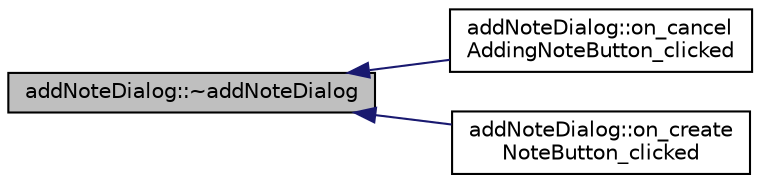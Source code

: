 digraph "addNoteDialog::~addNoteDialog"
{
  edge [fontname="Helvetica",fontsize="10",labelfontname="Helvetica",labelfontsize="10"];
  node [fontname="Helvetica",fontsize="10",shape=record];
  rankdir="LR";
  Node7 [label="addNoteDialog::~addNoteDialog",height=0.2,width=0.4,color="black", fillcolor="grey75", style="filled", fontcolor="black"];
  Node7 -> Node8 [dir="back",color="midnightblue",fontsize="10",style="solid",fontname="Helvetica"];
  Node8 [label="addNoteDialog::on_cancel\lAddingNoteButton_clicked",height=0.2,width=0.4,color="black", fillcolor="white", style="filled",URL="$classaddNoteDialog.html#af0e53e8f605b12087a3982e53409ca2f"];
  Node7 -> Node9 [dir="back",color="midnightblue",fontsize="10",style="solid",fontname="Helvetica"];
  Node9 [label="addNoteDialog::on_create\lNoteButton_clicked",height=0.2,width=0.4,color="black", fillcolor="white", style="filled",URL="$classaddNoteDialog.html#a67b28dc05851888a45774eb240d6e43d"];
}
